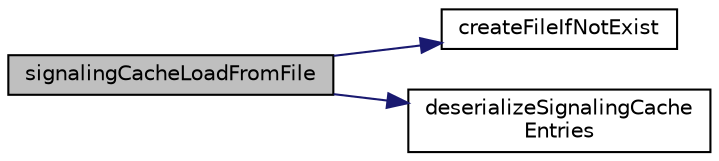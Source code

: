 digraph "signalingCacheLoadFromFile"
{
 // LATEX_PDF_SIZE
  edge [fontname="Helvetica",fontsize="10",labelfontname="Helvetica",labelfontsize="10"];
  node [fontname="Helvetica",fontsize="10",shape=record];
  rankdir="LR";
  Node1 [label="signalingCacheLoadFromFile",height=0.2,width=0.4,color="black", fillcolor="grey75", style="filled", fontcolor="black",tooltip=" "];
  Node1 -> Node2 [color="midnightblue",fontsize="10",style="solid",fontname="Helvetica"];
  Node2 [label="createFileIfNotExist",height=0.2,width=0.4,color="black", fillcolor="white", style="filled",URL="$FileCache_8c.html#aedcb1b57ddc166aa7ba97663ee7846bd",tooltip=" "];
  Node1 -> Node3 [color="midnightblue",fontsize="10",style="solid",fontname="Helvetica"];
  Node3 [label="deserializeSignalingCache\lEntries",height=0.2,width=0.4,color="black", fillcolor="white", style="filled",URL="$FileCache_8c.html#aecddeaf264981e17818a1440731d3910",tooltip=" "];
}
